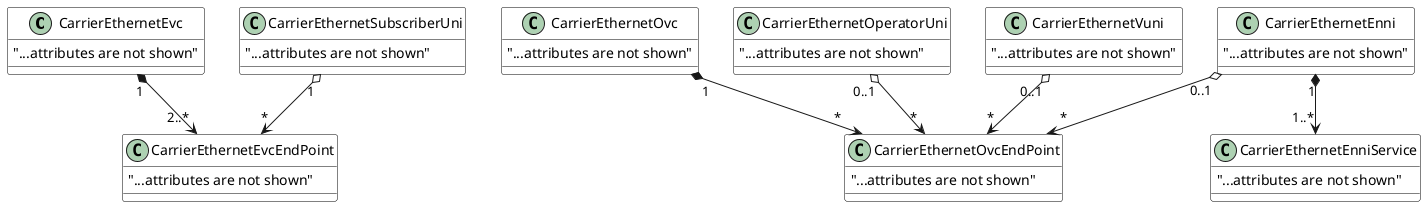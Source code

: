 @startuml
skinparam {
    ClassBackgroundColor White
    ClassBorderColor Black
}

class CarrierEthernetEvc {
    "...attributes are not shown"
}

class CarrierEthernetEvcEndPoint {
    "...attributes are not shown"
}

class CarrierEthernetSubscriberUni {
    "...attributes are not shown"
}

class CarrierEthernetOvc {
    "...attributes are not shown"
}

class CarrierEthernetOvcEndPoint {
    "...attributes are not shown"
}

class CarrierEthernetOperatorUni {
    "...attributes are not shown"
}

class CarrierEthernetEnniService {
    "...attributes are not shown"
}

class CarrierEthernetEnni {
    "...attributes are not shown"
}

class CarrierEthernetVuni {
    "...attributes are not shown"
}

CarrierEthernetEvc "1" *-->"2..*" CarrierEthernetEvcEndPoint
CarrierEthernetSubscriberUni "1" o-->"*" CarrierEthernetEvcEndPoint
CarrierEthernetOvc "1" *-->"*" CarrierEthernetOvcEndPoint
CarrierEthernetOperatorUni "0..1" o-->"*" CarrierEthernetOvcEndPoint
CarrierEthernetEnni "0..1" o-->"*" CarrierEthernetOvcEndPoint
CarrierEthernetVuni "0..1" o-->"*" CarrierEthernetOvcEndPoint
CarrierEthernetEnni "1" *-->"1..*" CarrierEthernetEnniService

@enduml